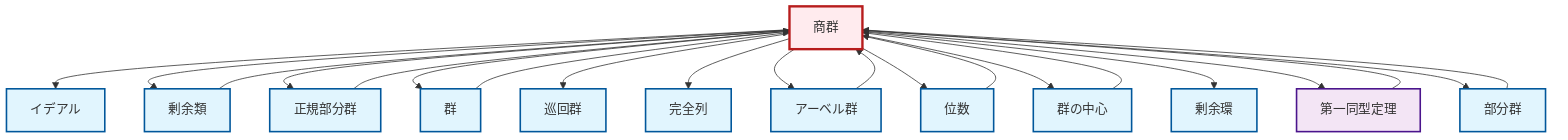 graph TD
    classDef definition fill:#e1f5fe,stroke:#01579b,stroke-width:2px
    classDef theorem fill:#f3e5f5,stroke:#4a148c,stroke-width:2px
    classDef axiom fill:#fff3e0,stroke:#e65100,stroke-width:2px
    classDef example fill:#e8f5e9,stroke:#1b5e20,stroke-width:2px
    classDef current fill:#ffebee,stroke:#b71c1c,stroke-width:3px
    def-quotient-group["商群"]:::definition
    def-normal-subgroup["正規部分群"]:::definition
    def-cyclic-group["巡回群"]:::definition
    def-order["位数"]:::definition
    def-center-of-group["群の中心"]:::definition
    def-group["群"]:::definition
    def-abelian-group["アーベル群"]:::definition
    def-coset["剰余類"]:::definition
    thm-first-isomorphism["第一同型定理"]:::theorem
    def-quotient-ring["剰余環"]:::definition
    def-exact-sequence["完全列"]:::definition
    def-ideal["イデアル"]:::definition
    def-subgroup["部分群"]:::definition
    def-quotient-group --> def-ideal
    def-quotient-group --> def-coset
    def-quotient-group --> def-normal-subgroup
    def-subgroup --> def-quotient-group
    def-quotient-group --> def-group
    def-center-of-group --> def-quotient-group
    def-quotient-group --> def-cyclic-group
    def-quotient-group --> def-exact-sequence
    def-coset --> def-quotient-group
    def-normal-subgroup --> def-quotient-group
    def-order --> def-quotient-group
    def-quotient-group --> def-abelian-group
    def-group --> def-quotient-group
    def-abelian-group --> def-quotient-group
    def-quotient-group --> def-order
    def-quotient-group --> def-center-of-group
    def-quotient-group --> def-quotient-ring
    def-quotient-group --> thm-first-isomorphism
    thm-first-isomorphism --> def-quotient-group
    def-quotient-group --> def-subgroup
    class def-quotient-group current